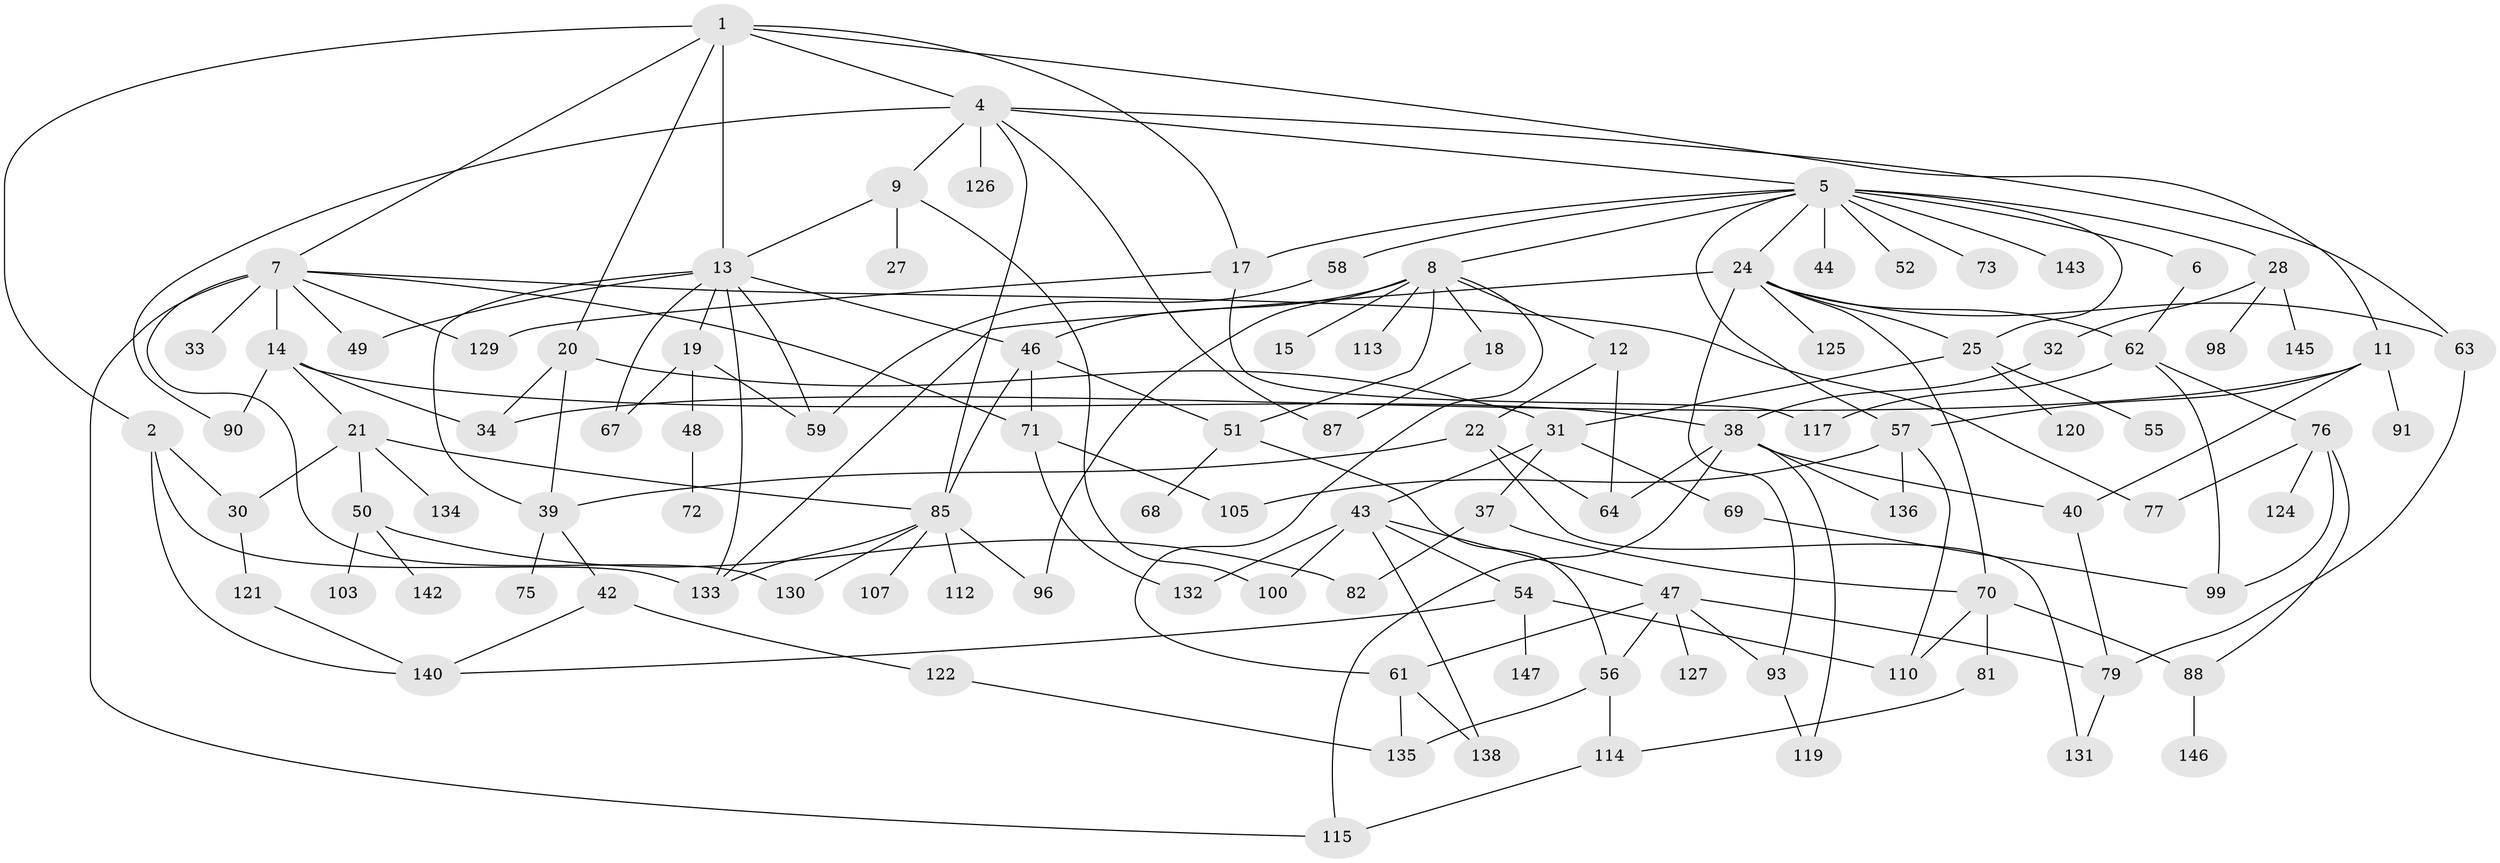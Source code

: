 // original degree distribution, {5: 0.060810810810810814, 4: 0.14864864864864866, 6: 0.04054054054054054, 11: 0.006756756756756757, 2: 0.25675675675675674, 7: 0.006756756756756757, 9: 0.006756756756756757, 3: 0.2635135135135135, 1: 0.20945945945945946}
// Generated by graph-tools (version 1.1) at 2025/41/03/06/25 10:41:30]
// undirected, 107 vertices, 168 edges
graph export_dot {
graph [start="1"]
  node [color=gray90,style=filled];
  1 [super="+3"];
  2 [super="+148"];
  4 [super="+45"];
  5 [super="+16"];
  6;
  7 [super="+10"];
  8 [super="+102"];
  9 [super="+29"];
  11 [super="+26"];
  12;
  13 [super="+80"];
  14 [super="+144"];
  15;
  17 [super="+139"];
  18;
  19 [super="+36"];
  20;
  21 [super="+23"];
  22;
  24 [super="+53"];
  25 [super="+83"];
  27;
  28 [super="+35"];
  30;
  31 [super="+116"];
  32 [super="+74"];
  33;
  34 [super="+65"];
  37;
  38 [super="+128"];
  39 [super="+41"];
  40;
  42 [super="+95"];
  43 [super="+60"];
  44;
  46 [super="+104"];
  47;
  48 [super="+66"];
  49;
  50 [super="+86"];
  51 [super="+106"];
  52;
  54;
  55;
  56;
  57 [super="+84"];
  58;
  59;
  61 [super="+92"];
  62 [super="+108"];
  63 [super="+97"];
  64 [super="+78"];
  67;
  68;
  69;
  70 [super="+89"];
  71;
  72;
  73;
  75;
  76 [super="+118"];
  77;
  79 [super="+94"];
  81;
  82 [super="+111"];
  85 [super="+101"];
  87;
  88;
  90;
  91;
  93;
  96;
  98;
  99;
  100 [super="+109"];
  103;
  105;
  107;
  110;
  112;
  113;
  114;
  115;
  117;
  119;
  120;
  121 [super="+123"];
  122;
  124;
  125;
  126;
  127 [super="+137"];
  129;
  130;
  131;
  132;
  133;
  134;
  135;
  136;
  138;
  140 [super="+141"];
  142;
  143;
  145;
  146;
  147;
  1 -- 2;
  1 -- 11;
  1 -- 20;
  1 -- 13;
  1 -- 4;
  1 -- 17;
  1 -- 7;
  2 -- 133;
  2 -- 140;
  2 -- 30;
  4 -- 5;
  4 -- 9 [weight=2];
  4 -- 87;
  4 -- 63;
  4 -- 85;
  4 -- 90;
  4 -- 126;
  5 -- 6;
  5 -- 8;
  5 -- 25;
  5 -- 44;
  5 -- 52;
  5 -- 57;
  5 -- 58;
  5 -- 73;
  5 -- 143;
  5 -- 24;
  5 -- 28;
  5 -- 17;
  6 -- 62;
  7 -- 14;
  7 -- 49;
  7 -- 71;
  7 -- 115;
  7 -- 129;
  7 -- 33;
  7 -- 130;
  7 -- 77;
  8 -- 12;
  8 -- 15;
  8 -- 18;
  8 -- 46;
  8 -- 51;
  8 -- 61;
  8 -- 113;
  8 -- 96;
  9 -- 13;
  9 -- 27;
  9 -- 100;
  11 -- 91;
  11 -- 40;
  11 -- 57;
  11 -- 34;
  12 -- 22;
  12 -- 64;
  13 -- 19;
  13 -- 39;
  13 -- 67;
  13 -- 46;
  13 -- 49;
  13 -- 133;
  13 -- 59;
  14 -- 21;
  14 -- 38;
  14 -- 34;
  14 -- 90;
  17 -- 117;
  17 -- 129;
  18 -- 87;
  19 -- 59;
  19 -- 48;
  19 -- 67;
  20 -- 34;
  20 -- 39;
  20 -- 31;
  21 -- 30;
  21 -- 50;
  21 -- 134;
  21 -- 85;
  22 -- 131;
  22 -- 39;
  22 -- 64;
  24 -- 63;
  24 -- 125;
  24 -- 25;
  24 -- 133;
  24 -- 93;
  24 -- 62;
  24 -- 70;
  25 -- 31;
  25 -- 55;
  25 -- 120;
  28 -- 32;
  28 -- 145;
  28 -- 98;
  30 -- 121;
  31 -- 37;
  31 -- 43;
  31 -- 69;
  32 -- 38;
  37 -- 70;
  37 -- 82;
  38 -- 40;
  38 -- 136;
  38 -- 115;
  38 -- 119;
  38 -- 64;
  39 -- 42;
  39 -- 75;
  40 -- 79;
  42 -- 122;
  42 -- 140;
  43 -- 47;
  43 -- 54;
  43 -- 100;
  43 -- 138;
  43 -- 132;
  46 -- 51;
  46 -- 71;
  46 -- 85;
  47 -- 79;
  47 -- 93;
  47 -- 127;
  47 -- 56;
  47 -- 61;
  48 -- 72;
  50 -- 142;
  50 -- 82;
  50 -- 103;
  51 -- 56;
  51 -- 68;
  54 -- 140;
  54 -- 147;
  54 -- 110;
  56 -- 135;
  56 -- 114;
  57 -- 110;
  57 -- 105;
  57 -- 136;
  58 -- 59;
  61 -- 138;
  61 -- 135;
  62 -- 76;
  62 -- 99;
  62 -- 117;
  63 -- 79;
  69 -- 99;
  70 -- 81;
  70 -- 88;
  70 -- 110;
  71 -- 105;
  71 -- 132;
  76 -- 99;
  76 -- 88;
  76 -- 124;
  76 -- 77;
  79 -- 131;
  81 -- 114;
  85 -- 96;
  85 -- 112;
  85 -- 130;
  85 -- 133;
  85 -- 107;
  88 -- 146;
  93 -- 119;
  114 -- 115;
  121 -- 140;
  122 -- 135;
}
